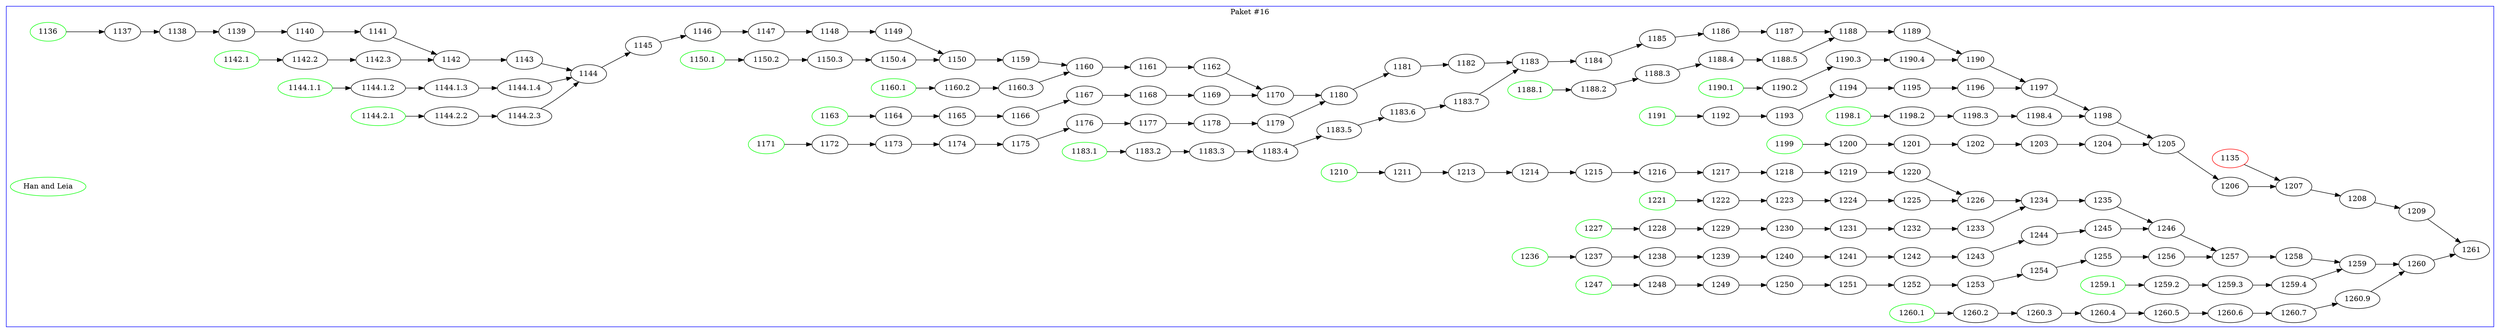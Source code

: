digraph paket16 {
    rankdir=LR

1135 [color=red];
1136 [color=green];
1142.1 [color=green];
"1144.1.1" [color=green];
"1144.2.1" [color=green];
1150.1 [color=green];
1160.1 [color=green];
1163 [color=green];
1171 [color=green];
1183.1 [color=green];
1188.1 [color=green];
1190.1 [color=green];
1191 [color=green];
1198.1 [color=green];
1199 [color=green];
1210 [color=green];
1221 [color=green];
1227 [color=green];
1236 [color=green];
1247 [color=green];
1259.1 [color=green];
1260.1 [color=green];


    subgraph cluster_16 {
        label = "Paket #16"
        color = blue

        "Han and Leia" [color=green];
        1135 -> 1207;
        1136 -> 1137 -> 1138 -> 1139 -> 1140 -> 1141 -> 1142;
        1142.1 -> 1142.2 -> 1142.3 -> 1142 -> 1143 -> 1144;

        "1144.1.1" -> "1144.1.2" -> "1144.1.3" -> "1144.1.4" -> 1144;
        "1144.2.1" -> "1144.2.2" -> "1144.2.3" -> 1144 -> 1145 -> 1146 -> 1147 -> 1148 -> 1149 -> 1150;
        1150.1 -> 1150.2 -> 1150.3 -> 1150.4 -> 1150 -> 1159 -> 1160;
        1160.1 -> 1160.2 -> 1160.3 -> 1160 -> 1161 -> 1162 -> 1170;
        1163 -> 1164 -> 1165 -> 1166 -> 1167 -> 1168 -> 1169 -> 1170 -> 1180;

        1171 -> 1172 -> 1173 -> 1174 -> 1175 -> 1176 -> 1177 -> 1178 -> 1179 -> 1180 -> 1181 -> 1182 -> 1183;
        1183.1 -> 1183.2 -> 1183.3 -> 1183.4 -> 1183.5 -> 1183.6 -> 1183.7 -> 1183 -> 1184 -> 1185 -> 1186 -> 1187 -> 1188;
        1188.1 -> 1188.2 -> 1188.3 -> 1188.4 -> 1188.5 -> 1188 -> 1189 -> 1190;
        1190.1 -> 1190.2 -> 1190.3 -> 1190.4 -> 1190 -> 1197;
        1191 -> 1192 -> 1193 -> 1194 -> 1195 -> 1196 -> 1197 -> 1198;
        1198.1 -> 1198.2 -> 1198.3 -> 1198.4 -> 1198 -> 1205;

        1199 -> 1200 -> 1201 -> 1202 -> 1203 -> 1204 -> 1205 -> 1206 -> 1207 -> 1208 -> 1209 -> 1261;
        1210 -> 1211 ->  1213 -> 1214 -> 1215 -> 1216 -> 1217 -> 1218 -> 1219 -> 1220 -> 1226;
        1221 -> 1222 -> 1223 -> 1224 -> 1225 -> 1226 -> 1234;
        1227 -> 1228 -> 1229 -> 1230 -> 1231 -> 1232 -> 1233 -> 1234 -> 1235 -> 1246;
        1236 -> 1237 -> 1238 -> 1239 -> 1240 -> 1241 -> 1242 -> 1243 -> 1244 -> 1245 -> 1246 -> 1257;

        1247 -> 1248 -> 1249 -> 1250 -> 1251 -> 1252 -> 1253 -> 1254 -> 1255 -> 1256 -> 1257 -> 1258 -> 1259;
        1259.1 -> 1259.2 -> 1259.3 -> 1259.4 -> 1259 -> 1260;
        1260.1 -> 1260.2 -> 1260.3 -> 1260.4 -> 1260.5 -> 1260.6 -> 1260.7 -> 1260.9 -> 1260 -> 1261;


    }


}
